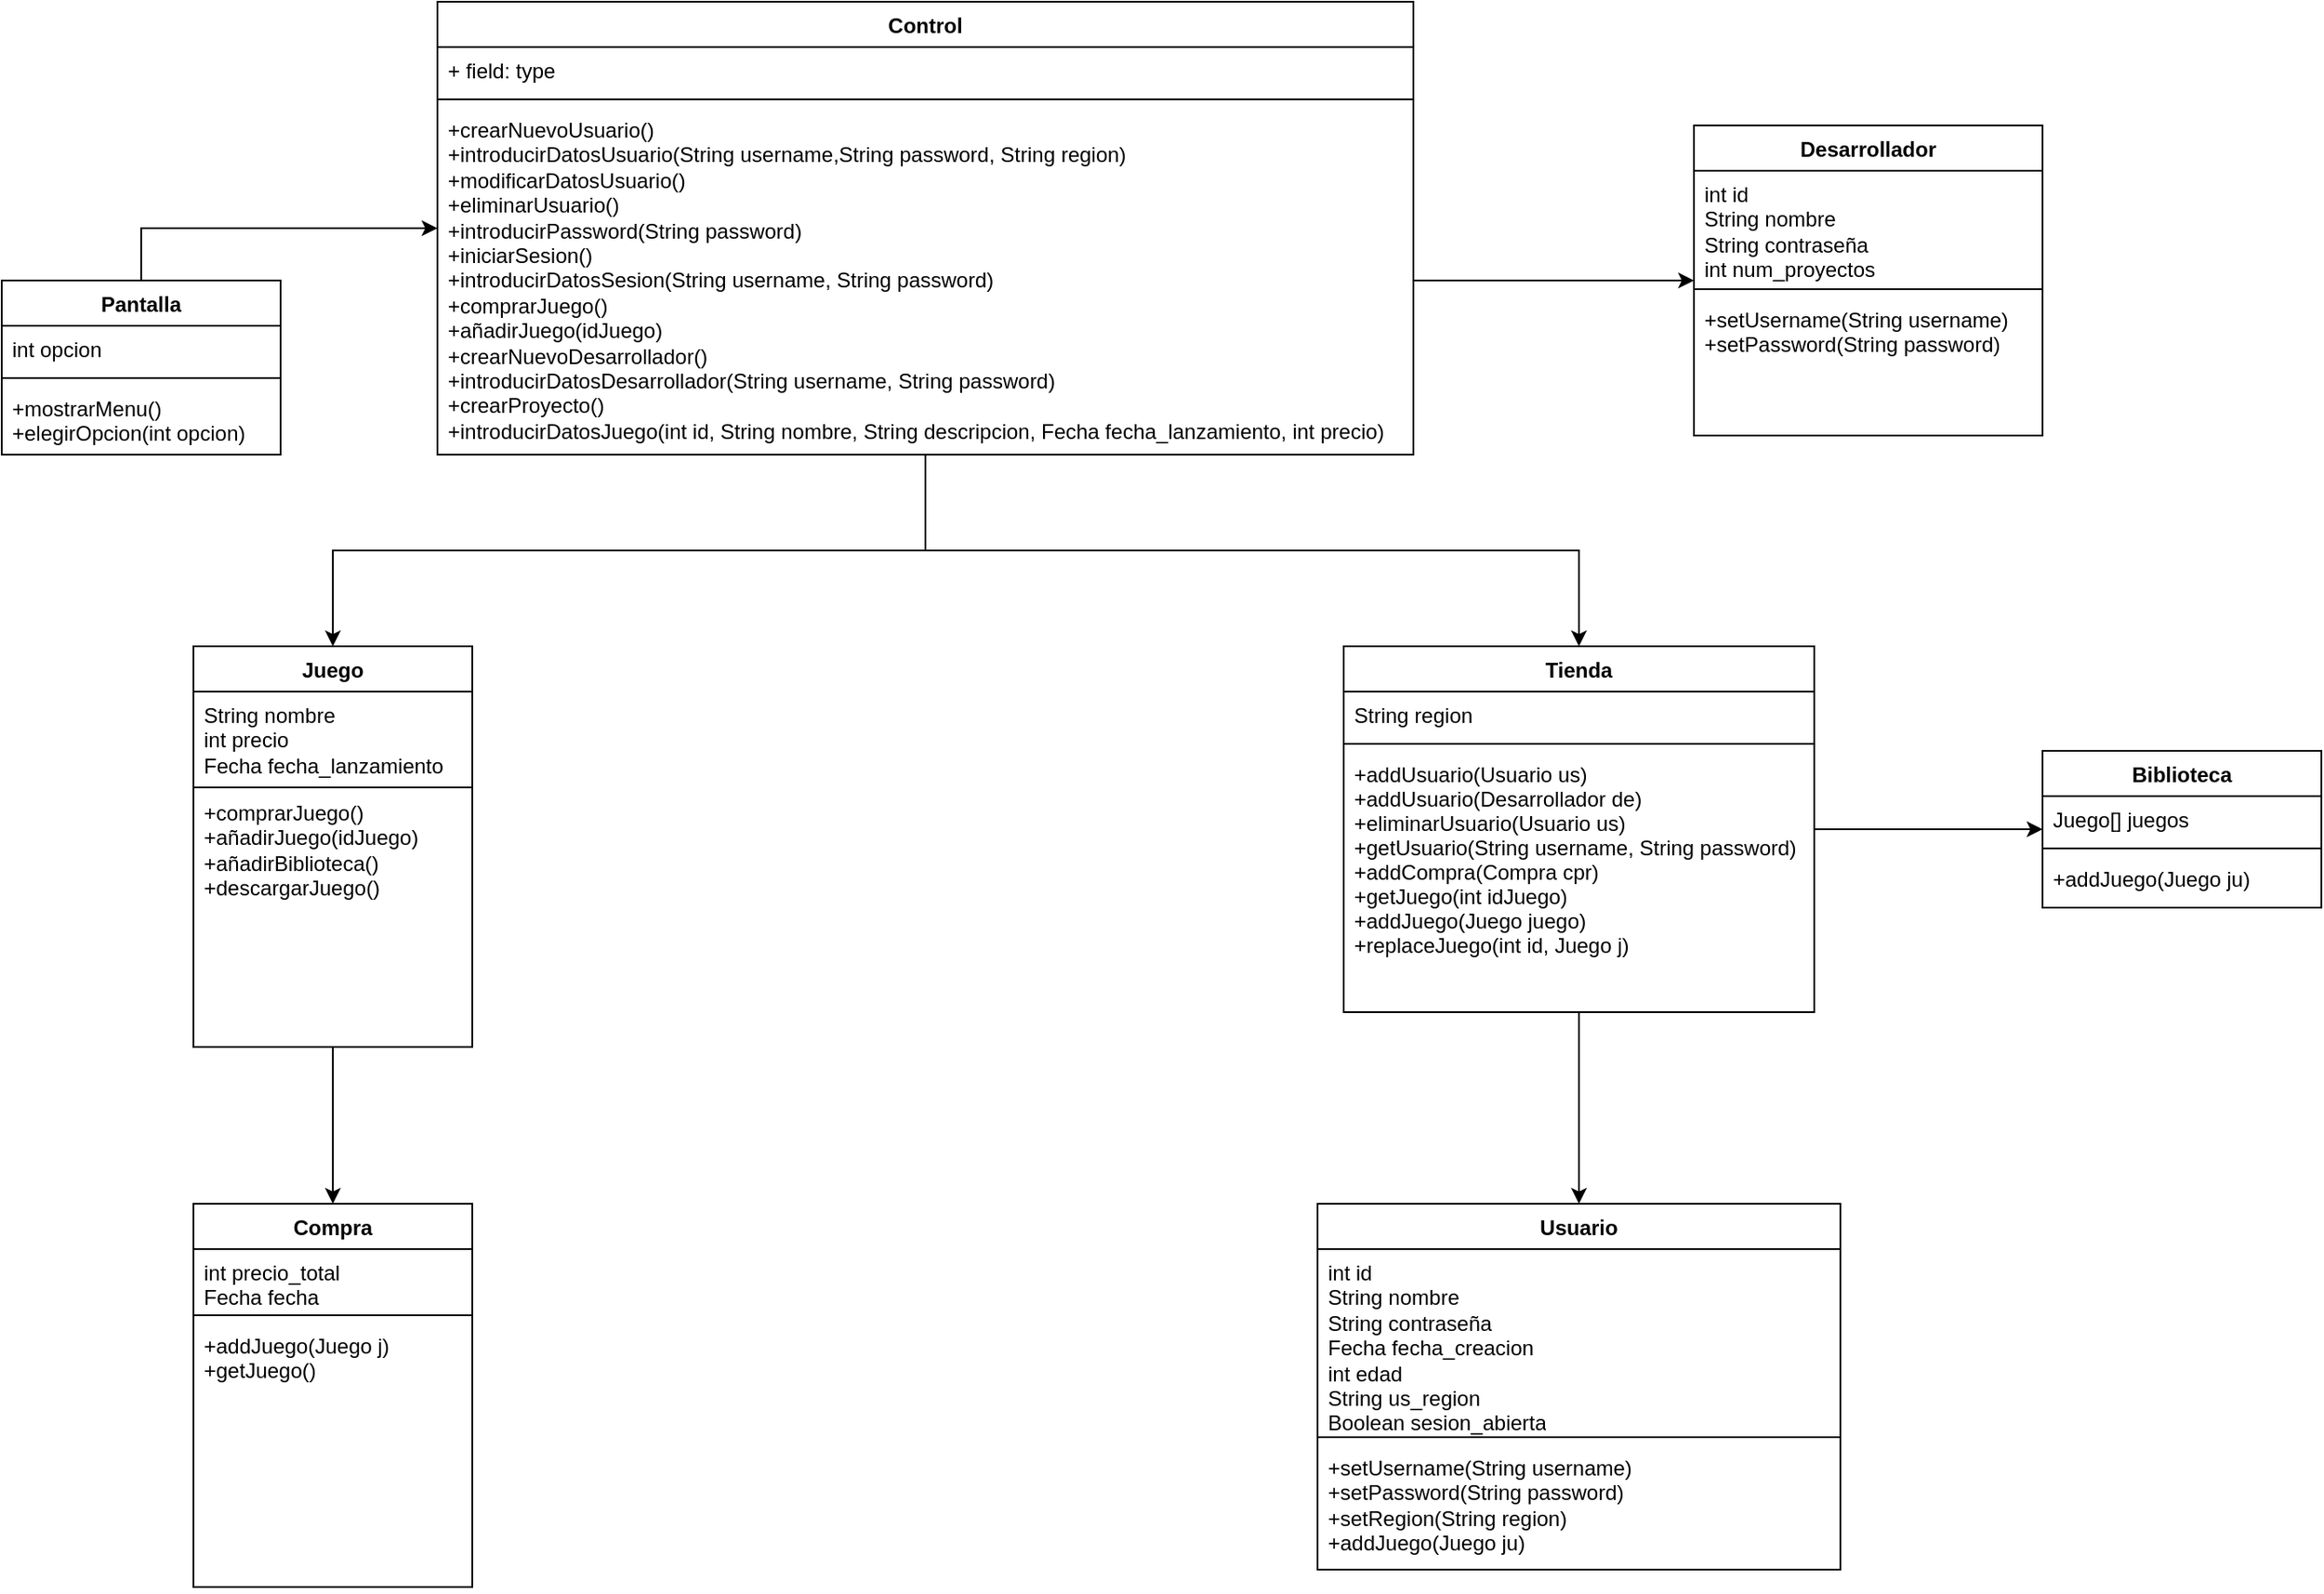 <mxfile version="22.1.7" type="github">
  <diagram id="C5RBs43oDa-KdzZeNtuy" name="Page-1">
    <mxGraphModel dx="2209" dy="969" grid="1" gridSize="10" guides="1" tooltips="1" connect="1" arrows="1" fold="1" page="1" pageScale="1" pageWidth="827" pageHeight="1169" math="0" shadow="0">
      <root>
        <mxCell id="WIyWlLk6GJQsqaUBKTNV-0" />
        <mxCell id="WIyWlLk6GJQsqaUBKTNV-1" parent="WIyWlLk6GJQsqaUBKTNV-0" />
        <mxCell id="9eN_BSfrSpTaRVXuhWbI-46" style="edgeStyle=orthogonalEdgeStyle;rounded=0;orthogonalLoop=1;jettySize=auto;html=1;" edge="1" parent="WIyWlLk6GJQsqaUBKTNV-1" source="zkfFHV4jXpPFQw0GAbJ--17" target="9eN_BSfrSpTaRVXuhWbI-10">
          <mxGeometry relative="1" as="geometry" />
        </mxCell>
        <mxCell id="9eN_BSfrSpTaRVXuhWbI-47" style="edgeStyle=orthogonalEdgeStyle;rounded=0;orthogonalLoop=1;jettySize=auto;html=1;" edge="1" parent="WIyWlLk6GJQsqaUBKTNV-1" source="zkfFHV4jXpPFQw0GAbJ--17" target="9eN_BSfrSpTaRVXuhWbI-2">
          <mxGeometry relative="1" as="geometry" />
        </mxCell>
        <mxCell id="zkfFHV4jXpPFQw0GAbJ--17" value="Tienda" style="swimlane;fontStyle=1;align=center;verticalAlign=top;childLayout=stackLayout;horizontal=1;startSize=26;horizontalStack=0;resizeParent=1;resizeLast=0;collapsible=1;marginBottom=0;rounded=0;shadow=0;strokeWidth=1;" parent="WIyWlLk6GJQsqaUBKTNV-1" vertex="1">
          <mxGeometry x="840" y="450" width="270" height="210" as="geometry">
            <mxRectangle x="550" y="140" width="160" height="26" as="alternateBounds" />
          </mxGeometry>
        </mxCell>
        <mxCell id="zkfFHV4jXpPFQw0GAbJ--18" value="String region&#xa;" style="text;align=left;verticalAlign=top;spacingLeft=4;spacingRight=4;overflow=hidden;rotatable=0;points=[[0,0.5],[1,0.5]];portConstraint=eastwest;" parent="zkfFHV4jXpPFQw0GAbJ--17" vertex="1">
          <mxGeometry y="26" width="270" height="26" as="geometry" />
        </mxCell>
        <mxCell id="zkfFHV4jXpPFQw0GAbJ--23" value="" style="line;html=1;strokeWidth=1;align=left;verticalAlign=middle;spacingTop=-1;spacingLeft=3;spacingRight=3;rotatable=0;labelPosition=right;points=[];portConstraint=eastwest;" parent="zkfFHV4jXpPFQw0GAbJ--17" vertex="1">
          <mxGeometry y="52" width="270" height="8" as="geometry" />
        </mxCell>
        <mxCell id="zkfFHV4jXpPFQw0GAbJ--25" value="+addUsuario(Usuario us)&#xa;+addUsuario(Desarrollador de)&#xa;+eliminarUsuario(Usuario us)&#xa;+getUsuario(String username, String password)&#xa;+addCompra(Compra cpr)&#xa;+getJuego(int idJuego)&#xa;+addJuego(Juego juego)&#xa;+replaceJuego(int id, Juego j)&#xa;" style="text;align=left;verticalAlign=top;spacingLeft=4;spacingRight=4;overflow=hidden;rotatable=0;points=[[0,0.5],[1,0.5]];portConstraint=eastwest;" parent="zkfFHV4jXpPFQw0GAbJ--17" vertex="1">
          <mxGeometry y="60" width="270" height="140" as="geometry" />
        </mxCell>
        <mxCell id="9eN_BSfrSpTaRVXuhWbI-2" value="Biblioteca" style="swimlane;fontStyle=1;align=center;verticalAlign=top;childLayout=stackLayout;horizontal=1;startSize=26;horizontalStack=0;resizeParent=1;resizeParentMax=0;resizeLast=0;collapsible=1;marginBottom=0;whiteSpace=wrap;html=1;" vertex="1" parent="WIyWlLk6GJQsqaUBKTNV-1">
          <mxGeometry x="1241" y="510" width="160" height="90" as="geometry" />
        </mxCell>
        <mxCell id="9eN_BSfrSpTaRVXuhWbI-3" value="Juego[] juegos" style="text;strokeColor=none;fillColor=none;align=left;verticalAlign=top;spacingLeft=4;spacingRight=4;overflow=hidden;rotatable=0;points=[[0,0.5],[1,0.5]];portConstraint=eastwest;whiteSpace=wrap;html=1;" vertex="1" parent="9eN_BSfrSpTaRVXuhWbI-2">
          <mxGeometry y="26" width="160" height="26" as="geometry" />
        </mxCell>
        <mxCell id="9eN_BSfrSpTaRVXuhWbI-4" value="" style="line;strokeWidth=1;fillColor=none;align=left;verticalAlign=middle;spacingTop=-1;spacingLeft=3;spacingRight=3;rotatable=0;labelPosition=right;points=[];portConstraint=eastwest;strokeColor=inherit;" vertex="1" parent="9eN_BSfrSpTaRVXuhWbI-2">
          <mxGeometry y="52" width="160" height="8" as="geometry" />
        </mxCell>
        <mxCell id="9eN_BSfrSpTaRVXuhWbI-5" value="+addJuego(Juego ju)" style="text;strokeColor=none;fillColor=none;align=left;verticalAlign=top;spacingLeft=4;spacingRight=4;overflow=hidden;rotatable=0;points=[[0,0.5],[1,0.5]];portConstraint=eastwest;whiteSpace=wrap;html=1;" vertex="1" parent="9eN_BSfrSpTaRVXuhWbI-2">
          <mxGeometry y="60" width="160" height="30" as="geometry" />
        </mxCell>
        <mxCell id="9eN_BSfrSpTaRVXuhWbI-10" value="Usuario" style="swimlane;fontStyle=1;align=center;verticalAlign=top;childLayout=stackLayout;horizontal=1;startSize=26;horizontalStack=0;resizeParent=1;resizeParentMax=0;resizeLast=0;collapsible=1;marginBottom=0;whiteSpace=wrap;html=1;" vertex="1" parent="WIyWlLk6GJQsqaUBKTNV-1">
          <mxGeometry x="825" y="770" width="300" height="210" as="geometry" />
        </mxCell>
        <mxCell id="9eN_BSfrSpTaRVXuhWbI-11" value="&lt;div&gt;int id&lt;/div&gt;&lt;div&gt;String nombre&lt;/div&gt;&lt;div&gt;String contraseña&lt;/div&gt;&lt;div&gt;Fecha fecha_creacion&lt;/div&gt;&lt;div&gt;int edad&lt;/div&gt;&lt;div&gt;String us_region&lt;/div&gt;&lt;div&gt;Boolean sesion_abierta&lt;br&gt;&lt;/div&gt;" style="text;strokeColor=none;fillColor=none;align=left;verticalAlign=top;spacingLeft=4;spacingRight=4;overflow=hidden;rotatable=0;points=[[0,0.5],[1,0.5]];portConstraint=eastwest;whiteSpace=wrap;html=1;" vertex="1" parent="9eN_BSfrSpTaRVXuhWbI-10">
          <mxGeometry y="26" width="300" height="104" as="geometry" />
        </mxCell>
        <mxCell id="9eN_BSfrSpTaRVXuhWbI-12" value="" style="line;strokeWidth=1;fillColor=none;align=left;verticalAlign=middle;spacingTop=-1;spacingLeft=3;spacingRight=3;rotatable=0;labelPosition=right;points=[];portConstraint=eastwest;strokeColor=inherit;" vertex="1" parent="9eN_BSfrSpTaRVXuhWbI-10">
          <mxGeometry y="130" width="300" height="8" as="geometry" />
        </mxCell>
        <mxCell id="9eN_BSfrSpTaRVXuhWbI-13" value="&lt;div&gt;+setUsername(String username)&lt;/div&gt;&lt;div&gt;+setPassword(String password)&lt;/div&gt;&lt;div&gt;+setRegion(String region)&lt;br&gt;&lt;/div&gt;&lt;div&gt;+addJuego(Juego ju)&lt;br&gt;&lt;/div&gt;" style="text;strokeColor=none;fillColor=none;align=left;verticalAlign=top;spacingLeft=4;spacingRight=4;overflow=hidden;rotatable=0;points=[[0,0.5],[1,0.5]];portConstraint=eastwest;whiteSpace=wrap;html=1;" vertex="1" parent="9eN_BSfrSpTaRVXuhWbI-10">
          <mxGeometry y="138" width="300" height="72" as="geometry" />
        </mxCell>
        <mxCell id="9eN_BSfrSpTaRVXuhWbI-14" value="Compra" style="swimlane;fontStyle=1;align=center;verticalAlign=top;childLayout=stackLayout;horizontal=1;startSize=26;horizontalStack=0;resizeParent=1;resizeParentMax=0;resizeLast=0;collapsible=1;marginBottom=0;whiteSpace=wrap;html=1;" vertex="1" parent="WIyWlLk6GJQsqaUBKTNV-1">
          <mxGeometry x="180" y="770" width="160" height="220" as="geometry" />
        </mxCell>
        <mxCell id="9eN_BSfrSpTaRVXuhWbI-15" value="&lt;div&gt;int precio_total&lt;/div&gt;&lt;div&gt;Fecha fecha&lt;br&gt;&lt;/div&gt;" style="text;strokeColor=none;fillColor=none;align=left;verticalAlign=top;spacingLeft=4;spacingRight=4;overflow=hidden;rotatable=0;points=[[0,0.5],[1,0.5]];portConstraint=eastwest;whiteSpace=wrap;html=1;" vertex="1" parent="9eN_BSfrSpTaRVXuhWbI-14">
          <mxGeometry y="26" width="160" height="34" as="geometry" />
        </mxCell>
        <mxCell id="9eN_BSfrSpTaRVXuhWbI-16" value="" style="line;strokeWidth=1;fillColor=none;align=left;verticalAlign=middle;spacingTop=-1;spacingLeft=3;spacingRight=3;rotatable=0;labelPosition=right;points=[];portConstraint=eastwest;strokeColor=inherit;" vertex="1" parent="9eN_BSfrSpTaRVXuhWbI-14">
          <mxGeometry y="60" width="160" height="8" as="geometry" />
        </mxCell>
        <mxCell id="9eN_BSfrSpTaRVXuhWbI-17" value="&lt;div&gt;+addJuego(Juego j)&lt;/div&gt;&lt;div&gt;+getJuego()&lt;/div&gt;&lt;div&gt;&lt;br&gt;&lt;/div&gt;" style="text;strokeColor=none;fillColor=none;align=left;verticalAlign=top;spacingLeft=4;spacingRight=4;overflow=hidden;rotatable=0;points=[[0,0.5],[1,0.5]];portConstraint=eastwest;whiteSpace=wrap;html=1;" vertex="1" parent="9eN_BSfrSpTaRVXuhWbI-14">
          <mxGeometry y="68" width="160" height="152" as="geometry" />
        </mxCell>
        <mxCell id="9eN_BSfrSpTaRVXuhWbI-49" style="edgeStyle=orthogonalEdgeStyle;rounded=0;orthogonalLoop=1;jettySize=auto;html=1;" edge="1" parent="WIyWlLk6GJQsqaUBKTNV-1" source="9eN_BSfrSpTaRVXuhWbI-18" target="9eN_BSfrSpTaRVXuhWbI-14">
          <mxGeometry relative="1" as="geometry" />
        </mxCell>
        <mxCell id="9eN_BSfrSpTaRVXuhWbI-18" value="Juego" style="swimlane;fontStyle=1;align=center;verticalAlign=top;childLayout=stackLayout;horizontal=1;startSize=26;horizontalStack=0;resizeParent=1;resizeParentMax=0;resizeLast=0;collapsible=1;marginBottom=0;whiteSpace=wrap;html=1;" vertex="1" parent="WIyWlLk6GJQsqaUBKTNV-1">
          <mxGeometry x="180" y="450" width="160" height="230" as="geometry" />
        </mxCell>
        <mxCell id="9eN_BSfrSpTaRVXuhWbI-19" value="&lt;div&gt;String nombre&lt;/div&gt;&lt;div&gt;int precio&lt;/div&gt;&lt;div&gt;Fecha fecha_lanzamiento&lt;br&gt;&lt;/div&gt;" style="text;strokeColor=none;fillColor=none;align=left;verticalAlign=top;spacingLeft=4;spacingRight=4;overflow=hidden;rotatable=0;points=[[0,0.5],[1,0.5]];portConstraint=eastwest;whiteSpace=wrap;html=1;" vertex="1" parent="9eN_BSfrSpTaRVXuhWbI-18">
          <mxGeometry y="26" width="160" height="54" as="geometry" />
        </mxCell>
        <mxCell id="9eN_BSfrSpTaRVXuhWbI-20" value="" style="line;strokeWidth=1;fillColor=none;align=left;verticalAlign=middle;spacingTop=-1;spacingLeft=3;spacingRight=3;rotatable=0;labelPosition=right;points=[];portConstraint=eastwest;strokeColor=inherit;" vertex="1" parent="9eN_BSfrSpTaRVXuhWbI-18">
          <mxGeometry y="80" width="160" height="2" as="geometry" />
        </mxCell>
        <mxCell id="9eN_BSfrSpTaRVXuhWbI-21" value="&lt;div&gt;+comprarJuego()&lt;/div&gt;&lt;div&gt;+añadirJuego(idJuego)&lt;/div&gt;&lt;div&gt;+añadirBiblioteca()&lt;/div&gt;&lt;div&gt;+descargarJuego()&lt;br&gt;&lt;/div&gt;" style="text;strokeColor=none;fillColor=none;align=left;verticalAlign=top;spacingLeft=4;spacingRight=4;overflow=hidden;rotatable=0;points=[[0,0.5],[1,0.5]];portConstraint=eastwest;whiteSpace=wrap;html=1;" vertex="1" parent="9eN_BSfrSpTaRVXuhWbI-18">
          <mxGeometry y="82" width="160" height="148" as="geometry" />
        </mxCell>
        <mxCell id="9eN_BSfrSpTaRVXuhWbI-22" value="Desarrollador" style="swimlane;fontStyle=1;align=center;verticalAlign=top;childLayout=stackLayout;horizontal=1;startSize=26;horizontalStack=0;resizeParent=1;resizeParentMax=0;resizeLast=0;collapsible=1;marginBottom=0;whiteSpace=wrap;html=1;" vertex="1" parent="WIyWlLk6GJQsqaUBKTNV-1">
          <mxGeometry x="1041" y="151" width="200" height="178" as="geometry" />
        </mxCell>
        <mxCell id="9eN_BSfrSpTaRVXuhWbI-23" value="&lt;div&gt;int id&lt;/div&gt;&lt;div&gt;String nombre&lt;/div&gt;&lt;div&gt;String contraseña&lt;/div&gt;&lt;div&gt;int num_proyectos&lt;br&gt;&lt;/div&gt;" style="text;strokeColor=none;fillColor=none;align=left;verticalAlign=top;spacingLeft=4;spacingRight=4;overflow=hidden;rotatable=0;points=[[0,0.5],[1,0.5]];portConstraint=eastwest;whiteSpace=wrap;html=1;" vertex="1" parent="9eN_BSfrSpTaRVXuhWbI-22">
          <mxGeometry y="26" width="200" height="64" as="geometry" />
        </mxCell>
        <mxCell id="9eN_BSfrSpTaRVXuhWbI-24" value="" style="line;strokeWidth=1;fillColor=none;align=left;verticalAlign=middle;spacingTop=-1;spacingLeft=3;spacingRight=3;rotatable=0;labelPosition=right;points=[];portConstraint=eastwest;strokeColor=inherit;" vertex="1" parent="9eN_BSfrSpTaRVXuhWbI-22">
          <mxGeometry y="90" width="200" height="8" as="geometry" />
        </mxCell>
        <mxCell id="9eN_BSfrSpTaRVXuhWbI-25" value="&lt;div&gt;+setUsername(String username)&lt;/div&gt;&lt;div&gt;+setPassword(String password)&lt;br&gt;&lt;/div&gt;" style="text;strokeColor=none;fillColor=none;align=left;verticalAlign=top;spacingLeft=4;spacingRight=4;overflow=hidden;rotatable=0;points=[[0,0.5],[1,0.5]];portConstraint=eastwest;whiteSpace=wrap;html=1;" vertex="1" parent="9eN_BSfrSpTaRVXuhWbI-22">
          <mxGeometry y="98" width="200" height="80" as="geometry" />
        </mxCell>
        <mxCell id="9eN_BSfrSpTaRVXuhWbI-44" style="edgeStyle=orthogonalEdgeStyle;rounded=0;orthogonalLoop=1;jettySize=auto;html=1;" edge="1" parent="WIyWlLk6GJQsqaUBKTNV-1" source="9eN_BSfrSpTaRVXuhWbI-27" target="zkfFHV4jXpPFQw0GAbJ--17">
          <mxGeometry relative="1" as="geometry" />
        </mxCell>
        <mxCell id="9eN_BSfrSpTaRVXuhWbI-45" style="edgeStyle=orthogonalEdgeStyle;rounded=0;orthogonalLoop=1;jettySize=auto;html=1;" edge="1" parent="WIyWlLk6GJQsqaUBKTNV-1" source="9eN_BSfrSpTaRVXuhWbI-27" target="9eN_BSfrSpTaRVXuhWbI-18">
          <mxGeometry relative="1" as="geometry" />
        </mxCell>
        <mxCell id="9eN_BSfrSpTaRVXuhWbI-27" value="&lt;div&gt;Control&lt;/div&gt;" style="swimlane;fontStyle=1;align=center;verticalAlign=top;childLayout=stackLayout;horizontal=1;startSize=26;horizontalStack=0;resizeParent=1;resizeParentMax=0;resizeLast=0;collapsible=1;marginBottom=0;whiteSpace=wrap;html=1;" vertex="1" parent="WIyWlLk6GJQsqaUBKTNV-1">
          <mxGeometry x="320" y="80" width="560" height="260" as="geometry" />
        </mxCell>
        <mxCell id="9eN_BSfrSpTaRVXuhWbI-28" value="+ field: type" style="text;strokeColor=none;fillColor=none;align=left;verticalAlign=top;spacingLeft=4;spacingRight=4;overflow=hidden;rotatable=0;points=[[0,0.5],[1,0.5]];portConstraint=eastwest;whiteSpace=wrap;html=1;" vertex="1" parent="9eN_BSfrSpTaRVXuhWbI-27">
          <mxGeometry y="26" width="560" height="26" as="geometry" />
        </mxCell>
        <mxCell id="9eN_BSfrSpTaRVXuhWbI-29" value="" style="line;strokeWidth=1;fillColor=none;align=left;verticalAlign=middle;spacingTop=-1;spacingLeft=3;spacingRight=3;rotatable=0;labelPosition=right;points=[];portConstraint=eastwest;strokeColor=inherit;" vertex="1" parent="9eN_BSfrSpTaRVXuhWbI-27">
          <mxGeometry y="52" width="560" height="8" as="geometry" />
        </mxCell>
        <mxCell id="9eN_BSfrSpTaRVXuhWbI-30" value="&lt;div&gt;+crearNuevoUsuario()&lt;/div&gt;&lt;div&gt;+introducirDatosUsuario(String username,String password, String region)&lt;/div&gt;&lt;div&gt;+modificarDatosUsuario()&lt;/div&gt;&lt;div&gt;+eliminarUsuario()&lt;/div&gt;&lt;div&gt;+introducirPassword(String password)&lt;/div&gt;&lt;div&gt;+iniciarSesion()&lt;br&gt;&lt;/div&gt;&lt;div&gt;+introducirDatosSesion(String username, String password)&lt;/div&gt;&lt;div&gt;+comprarJuego()&lt;/div&gt;&lt;div&gt;+añadirJuego(idJuego)&lt;/div&gt;&lt;div&gt;+crearNuevoDesarrollador()&lt;/div&gt;&lt;div&gt;+introducirDatosDesarrollador(String username, String password)&lt;/div&gt;&lt;div&gt;+crearProyecto()&lt;/div&gt;&lt;div&gt;+introducirDatosJuego(int id, String nombre, String descripcion, Fecha fecha_lanzamiento, int precio)&lt;/div&gt;" style="text;strokeColor=none;fillColor=none;align=left;verticalAlign=top;spacingLeft=4;spacingRight=4;overflow=hidden;rotatable=0;points=[[0,0.5],[1,0.5]];portConstraint=eastwest;whiteSpace=wrap;html=1;" vertex="1" parent="9eN_BSfrSpTaRVXuhWbI-27">
          <mxGeometry y="60" width="560" height="200" as="geometry" />
        </mxCell>
        <mxCell id="9eN_BSfrSpTaRVXuhWbI-41" style="edgeStyle=orthogonalEdgeStyle;rounded=0;orthogonalLoop=1;jettySize=auto;html=1;exitX=0.5;exitY=0;exitDx=0;exitDy=0;" edge="1" parent="WIyWlLk6GJQsqaUBKTNV-1" source="9eN_BSfrSpTaRVXuhWbI-32" target="9eN_BSfrSpTaRVXuhWbI-27">
          <mxGeometry relative="1" as="geometry" />
        </mxCell>
        <mxCell id="9eN_BSfrSpTaRVXuhWbI-32" value="Pantalla" style="swimlane;fontStyle=1;align=center;verticalAlign=top;childLayout=stackLayout;horizontal=1;startSize=26;horizontalStack=0;resizeParent=1;resizeParentMax=0;resizeLast=0;collapsible=1;marginBottom=0;whiteSpace=wrap;html=1;" vertex="1" parent="WIyWlLk6GJQsqaUBKTNV-1">
          <mxGeometry x="70" y="240" width="160" height="100" as="geometry" />
        </mxCell>
        <mxCell id="9eN_BSfrSpTaRVXuhWbI-33" value="int opcion" style="text;strokeColor=none;fillColor=none;align=left;verticalAlign=top;spacingLeft=4;spacingRight=4;overflow=hidden;rotatable=0;points=[[0,0.5],[1,0.5]];portConstraint=eastwest;whiteSpace=wrap;html=1;" vertex="1" parent="9eN_BSfrSpTaRVXuhWbI-32">
          <mxGeometry y="26" width="160" height="26" as="geometry" />
        </mxCell>
        <mxCell id="9eN_BSfrSpTaRVXuhWbI-34" value="" style="line;strokeWidth=1;fillColor=none;align=left;verticalAlign=middle;spacingTop=-1;spacingLeft=3;spacingRight=3;rotatable=0;labelPosition=right;points=[];portConstraint=eastwest;strokeColor=inherit;" vertex="1" parent="9eN_BSfrSpTaRVXuhWbI-32">
          <mxGeometry y="52" width="160" height="8" as="geometry" />
        </mxCell>
        <mxCell id="9eN_BSfrSpTaRVXuhWbI-35" value="&lt;div&gt;+mostrarMenu()&lt;/div&gt;&lt;div&gt;+elegirOpcion(int opcion)&lt;br&gt;&lt;/div&gt;" style="text;strokeColor=none;fillColor=none;align=left;verticalAlign=top;spacingLeft=4;spacingRight=4;overflow=hidden;rotatable=0;points=[[0,0.5],[1,0.5]];portConstraint=eastwest;whiteSpace=wrap;html=1;" vertex="1" parent="9eN_BSfrSpTaRVXuhWbI-32">
          <mxGeometry y="60" width="160" height="40" as="geometry" />
        </mxCell>
        <mxCell id="9eN_BSfrSpTaRVXuhWbI-48" style="edgeStyle=orthogonalEdgeStyle;rounded=0;orthogonalLoop=1;jettySize=auto;html=1;" edge="1" parent="WIyWlLk6GJQsqaUBKTNV-1" source="9eN_BSfrSpTaRVXuhWbI-30" target="9eN_BSfrSpTaRVXuhWbI-22">
          <mxGeometry relative="1" as="geometry" />
        </mxCell>
      </root>
    </mxGraphModel>
  </diagram>
</mxfile>
